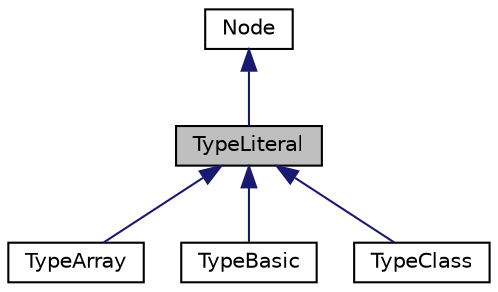 digraph "TypeLiteral"
{
 // LATEX_PDF_SIZE
  edge [fontname="Helvetica",fontsize="10",labelfontname="Helvetica",labelfontsize="10"];
  node [fontname="Helvetica",fontsize="10",shape=record];
  Node1 [label="TypeLiteral",height=0.2,width=0.4,color="black", fillcolor="grey75", style="filled", fontcolor="black",tooltip="type literal node(distinguish from Type variable(type system))"];
  Node2 -> Node1 [dir="back",color="midnightblue",fontsize="10",style="solid",fontname="Helvetica"];
  Node2 [label="Node",height=0.2,width=0.4,color="black", fillcolor="white", style="filled",URL="$classNode.html",tooltip="basic node defination"];
  Node1 -> Node3 [dir="back",color="midnightblue",fontsize="10",style="solid",fontname="Helvetica"];
  Node3 [label="TypeArray",height=0.2,width=0.4,color="black", fillcolor="white", style="filled",URL="$classTypeArray.html",tooltip="array type node"];
  Node1 -> Node4 [dir="back",color="midnightblue",fontsize="10",style="solid",fontname="Helvetica"];
  Node4 [label="TypeBasic",height=0.2,width=0.4,color="black", fillcolor="white", style="filled",URL="$classTypeBasic.html",tooltip="basic type node"];
  Node1 -> Node5 [dir="back",color="midnightblue",fontsize="10",style="solid",fontname="Helvetica"];
  Node5 [label="TypeClass",height=0.2,width=0.4,color="black", fillcolor="white", style="filled",URL="$classTypeClass.html",tooltip="class type node"];
}
